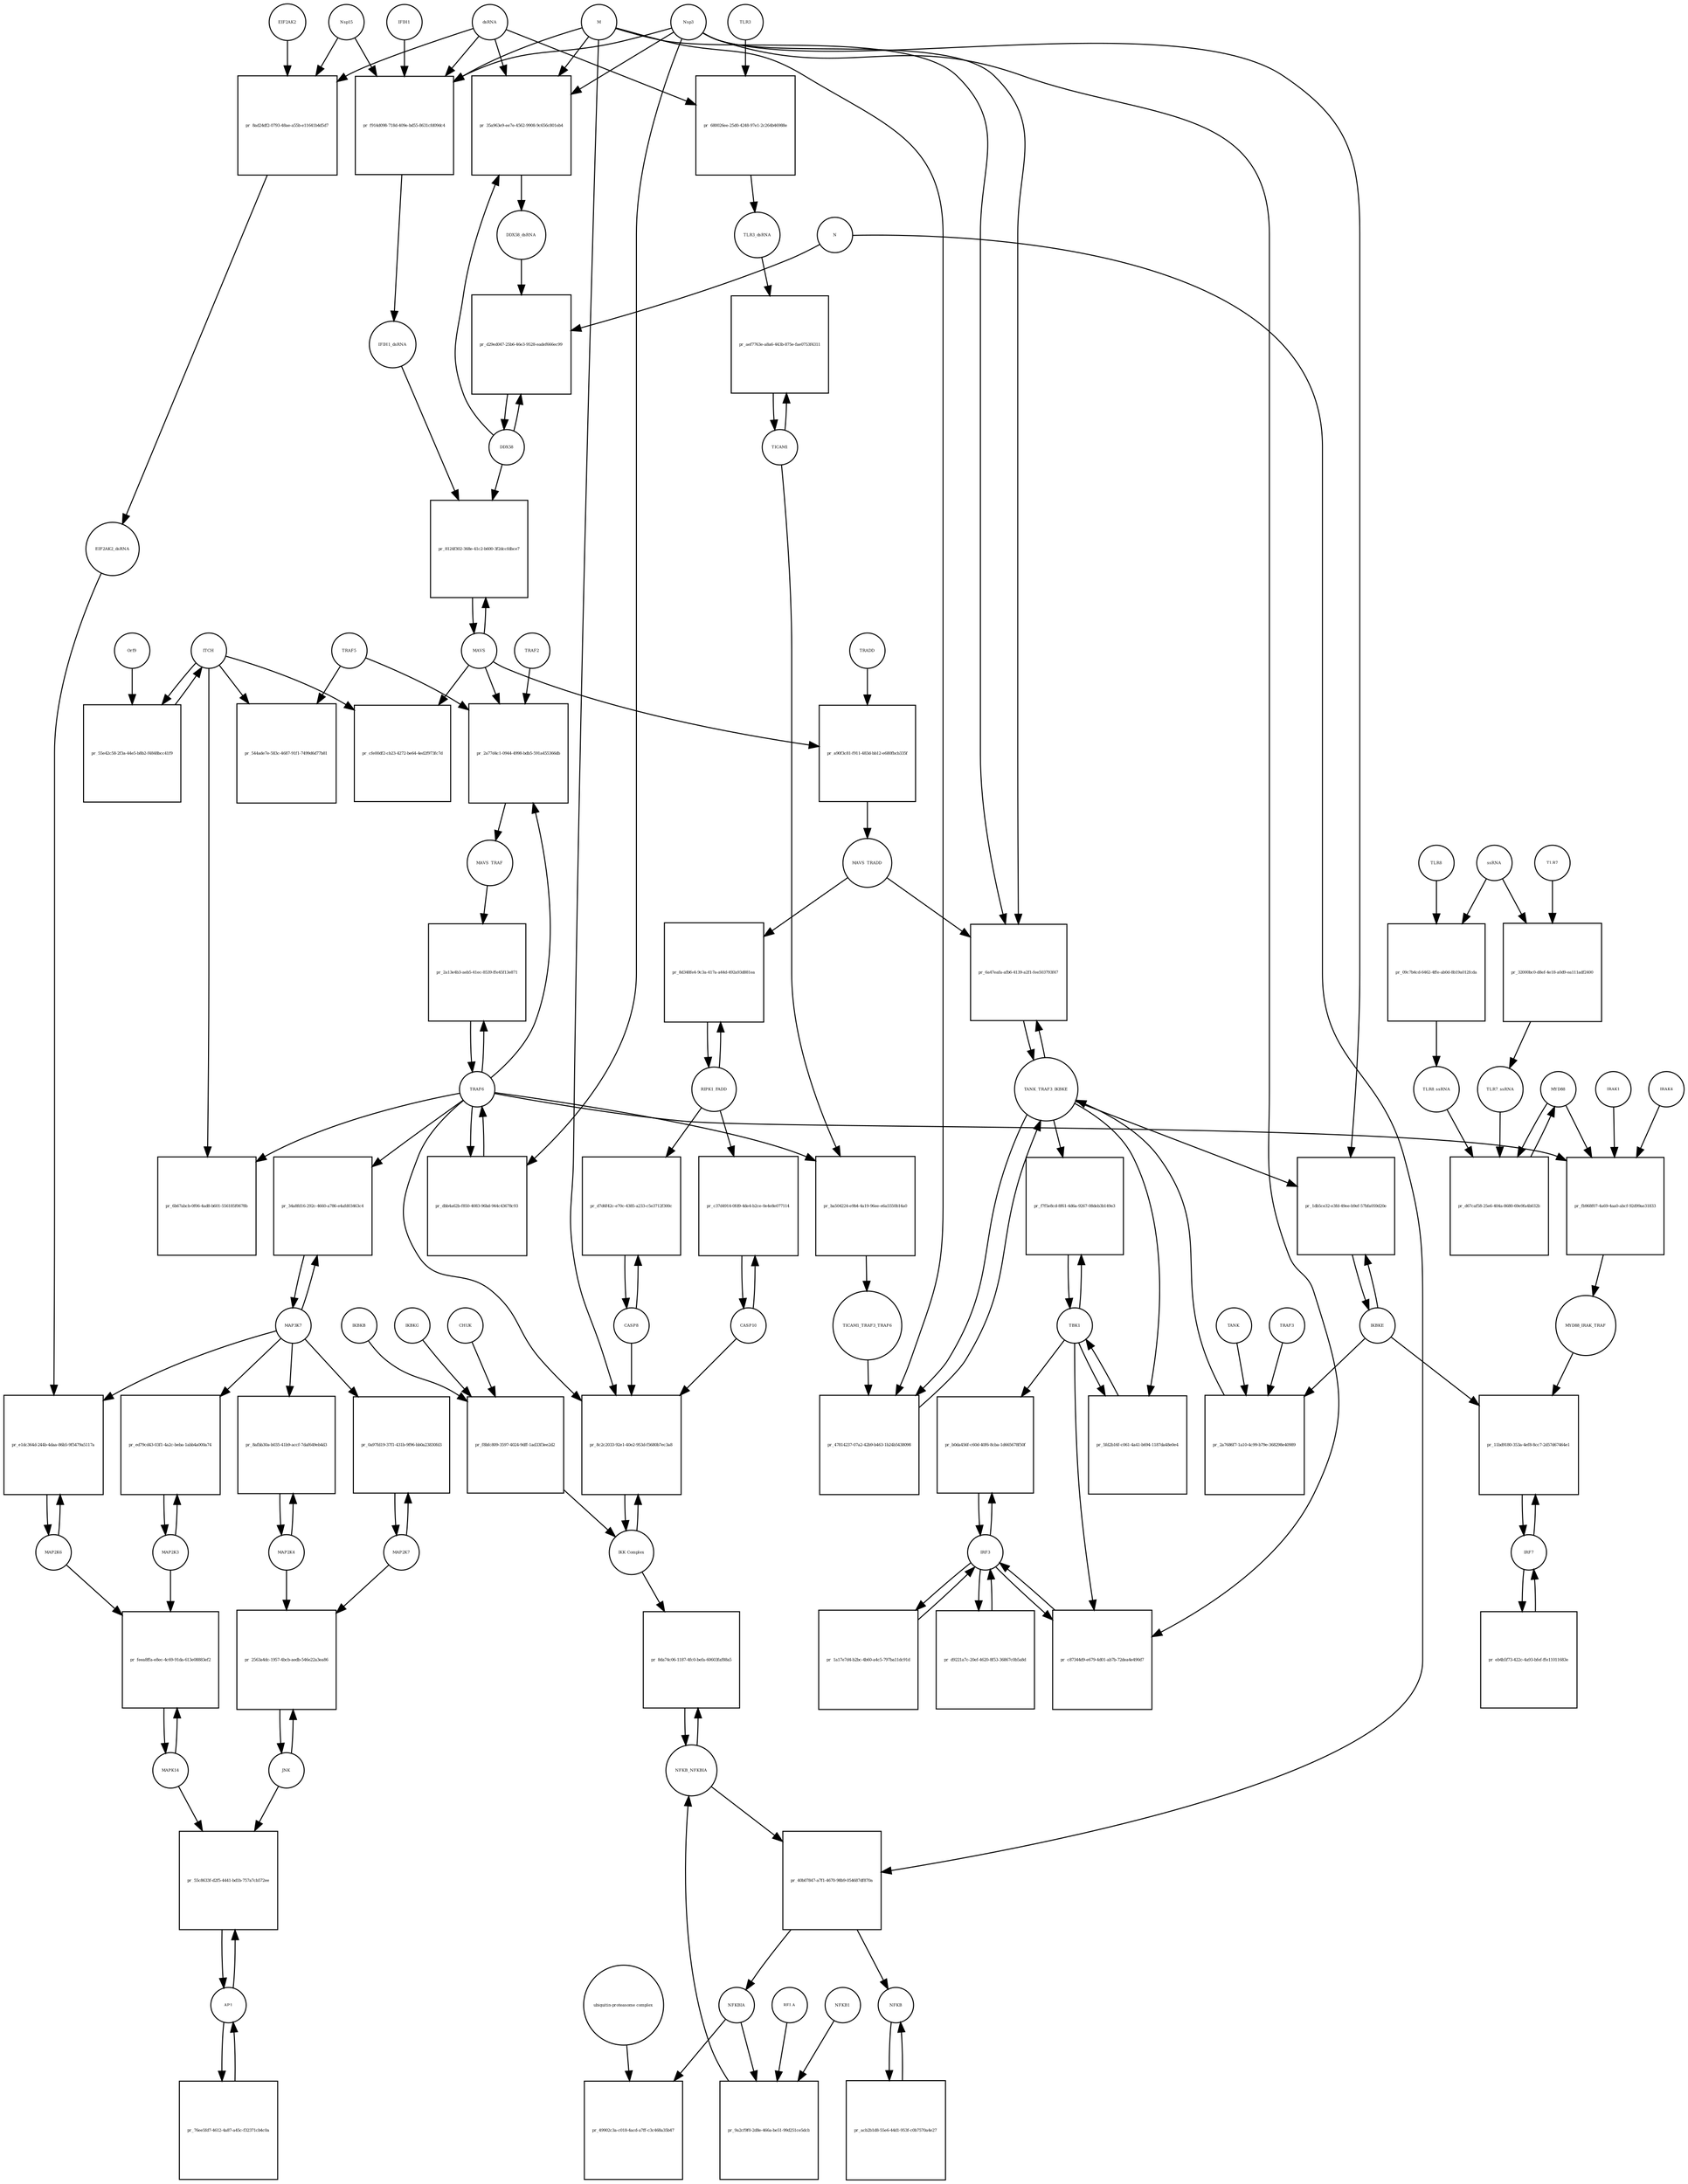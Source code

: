 strict digraph  {
dsRNA [annotation="", bipartite=0, cls="nucleic acid feature", fontsize=4, label=dsRNA, shape=circle];
"pr_35a963e9-ee7e-4562-9908-9c656c801eb4" [annotation="", bipartite=1, cls=process, fontsize=4, label="pr_35a963e9-ee7e-4562-9908-9c656c801eb4", shape=square];
DDX58_dsRNA [annotation="", bipartite=0, cls=complex, fontsize=4, label=DDX58_dsRNA, shape=circle];
M [annotation=urn_miriam_ncbiprotein_1796318601, bipartite=0, cls=macromolecule, fontsize=4, label=M, shape=circle];
Nsp3 [annotation=urn_miriam_ncbiprotein_1802476807, bipartite=0, cls=macromolecule, fontsize=4, label=Nsp3, shape=circle];
DDX58 [annotation=urn_miriam_hgnc_19102, bipartite=0, cls=macromolecule, fontsize=4, label=DDX58, shape=circle];
"pr_f914d098-718d-409e-bd55-8631cfd09dc4" [annotation="", bipartite=1, cls=process, fontsize=4, label="pr_f914d098-718d-409e-bd55-8631cfd09dc4", shape=square];
IFIH1_dsRNA [annotation="", bipartite=0, cls=complex, fontsize=4, label=IFIH1_dsRNA, shape=circle];
Nsp15 [annotation=urn_miriam_ncbiprotein_1802476818, bipartite=0, cls=macromolecule, fontsize=4, label=Nsp15, shape=circle];
IFIH1 [annotation=urn_miriam_hgnc_18873, bipartite=0, cls=macromolecule, fontsize=4, label=IFIH1, shape=circle];
"pr_d29ed047-25b6-46e3-9528-eadef666ec99" [annotation="", bipartite=1, cls=process, fontsize=4, label="pr_d29ed047-25b6-46e3-9528-eadef666ec99", shape=square];
N [annotation=urn_miriam_ncbiprotein_1798174255, bipartite=0, cls=macromolecule, fontsize=4, label=N, shape=circle];
MAVS [annotation=urn_miriam_hgnc_29233, bipartite=0, cls="macromolecule multimer", fontsize=4, label=MAVS, shape=circle];
"pr_8124f302-368e-41c2-b600-3f2dccfdbce7" [annotation="", bipartite=1, cls=process, fontsize=4, label="pr_8124f302-368e-41c2-b600-3f2dccfdbce7", shape=square];
NFKBIA [annotation=urn_miriam_hgnc_7797, bipartite=0, cls=macromolecule, fontsize=4, label=NFKBIA, shape=circle];
"pr_49902c3a-c018-4acd-a7ff-c3c468a35b47" [annotation="", bipartite=1, cls=process, fontsize=4, label="pr_49902c3a-c018-4acd-a7ff-c3c468a35b47", shape=square];
"ubiquitin-proteasome complex" [annotation="", bipartite=0, cls=complex, fontsize=4, label="ubiquitin-proteasome complex", shape=circle];
IRF3 [annotation=urn_miriam_hgnc_6118, bipartite=0, cls=macromolecule, fontsize=4, label=IRF3, shape=circle];
"pr_b0da456f-c60d-40f6-8cba-1d665678f50f" [annotation="", bipartite=1, cls=process, fontsize=4, label="pr_b0da456f-c60d-40f6-8cba-1d665678f50f", shape=square];
TBK1 [annotation="", bipartite=0, cls=macromolecule, fontsize=4, label=TBK1, shape=circle];
"pr_c87344d9-e679-4d01-ab7b-72dea4e490d7" [annotation="", bipartite=1, cls=process, fontsize=4, label="pr_c87344d9-e679-4d01-ab7b-72dea4e490d7", shape=square];
IRF7 [annotation=urn_miriam_hgnc_6122, bipartite=0, cls="macromolecule multimer", fontsize=4, label=IRF7, shape=circle];
"pr_11bd9180-353a-4ef8-8cc7-2d57d67464e1" [annotation="", bipartite=1, cls=process, fontsize=4, label="pr_11bd9180-353a-4ef8-8cc7-2d57d67464e1", shape=square];
IKBKE [annotation=urn_miriam_hgnc_14552, bipartite=0, cls=macromolecule, fontsize=4, label=IKBKE, shape=circle];
MYD88_IRAK_TRAF [annotation="", bipartite=0, cls=complex, fontsize=4, label=MYD88_IRAK_TRAF, shape=circle];
TRAF6 [annotation=urn_miriam_hgnc_12036, bipartite=0, cls=macromolecule, fontsize=4, label=TRAF6, shape=circle];
"pr_2a13e4b3-aeb5-41ec-8539-ffe45f13e871" [annotation="", bipartite=1, cls=process, fontsize=4, label="pr_2a13e4b3-aeb5-41ec-8539-ffe45f13e871", shape=square];
MAVS_TRAF [annotation="", bipartite=0, cls=complex, fontsize=4, label=MAVS_TRAF, shape=circle];
"pr_cfe00df2-cb23-4272-be64-4ed2f973fc7d" [annotation="", bipartite=1, cls=process, fontsize=4, label="pr_cfe00df2-cb23-4272-be64-4ed2f973fc7d", shape=square];
ITCH [annotation="", bipartite=0, cls=macromolecule, fontsize=4, label=ITCH, shape=circle];
TRAF5 [annotation=urn_miriam_hgnc_12035, bipartite=0, cls=macromolecule, fontsize=4, label=TRAF5, shape=circle];
"pr_544ade7e-583c-4687-91f1-7499d6d77b81" [annotation="", bipartite=1, cls=process, fontsize=4, label="pr_544ade7e-583c-4687-91f1-7499d6d77b81", shape=square];
"pr_6b67abcb-0f06-4ad8-b601-556185f0678b" [annotation="", bipartite=1, cls=process, fontsize=4, label="pr_6b67abcb-0f06-4ad8-b601-556185f0678b", shape=square];
TICAM1 [annotation=urn_miriam_hgnc_18348, bipartite=0, cls=macromolecule, fontsize=4, label=TICAM1, shape=circle];
"pr_aef7763e-a8a6-443b-875e-fae0753f4311" [annotation="", bipartite=1, cls=process, fontsize=4, label="pr_aef7763e-a8a6-443b-875e-fae0753f4311", shape=square];
TLR3_dsRNA [annotation="", bipartite=0, cls=complex, fontsize=4, label=TLR3_dsRNA, shape=circle];
TLR3 [annotation=urn_miriam_hgnc_11849, bipartite=0, cls="macromolecule multimer", fontsize=4, label=TLR3, shape=circle];
"pr_680026ee-25d0-4248-97e1-2c264b46988e" [annotation="", bipartite=1, cls=process, fontsize=4, label="pr_680026ee-25d0-4248-97e1-2c264b46988e", shape=square];
"pr_ba504224-e9b4-4a19-96ee-e6a5550b14a0" [annotation="", bipartite=1, cls=process, fontsize=4, label="pr_ba504224-e9b4-4a19-96ee-e6a5550b14a0", shape=square];
TICAM1_TRAF3_TRAF6 [annotation="", bipartite=0, cls=complex, fontsize=4, label=TICAM1_TRAF3_TRAF6, shape=circle];
TANK_TRAF3_IKBKE [annotation="", bipartite=0, cls=complex, fontsize=4, label=TANK_TRAF3_IKBKE, shape=circle];
"pr_47814237-07a2-42b9-b463-1b24b5438098" [annotation="", bipartite=1, cls=process, fontsize=4, label="pr_47814237-07a2-42b9-b463-1b24b5438098", shape=square];
"pr_f7f5e8cd-8f61-4d6a-9267-08deb3b149e3" [annotation="", bipartite=1, cls=process, fontsize=4, label="pr_f7f5e8cd-8f61-4d6a-9267-08deb3b149e3", shape=square];
"pr_1db5ce32-e3fd-49ee-b9ef-57bfa059d20e" [annotation="", bipartite=1, cls=process, fontsize=4, label="pr_1db5ce32-e3fd-49ee-b9ef-57bfa059d20e", shape=square];
MYD88 [annotation="", bipartite=0, cls=macromolecule, fontsize=4, label=MYD88, shape=circle];
"pr_fb968f07-4a69-4aa0-abcf-92d99ae31833" [annotation="", bipartite=1, cls=process, fontsize=4, label="pr_fb968f07-4a69-4aa0-abcf-92d99ae31833", shape=square];
IRAK1 [annotation=urn_miriam_hgnc_6112, bipartite=0, cls=macromolecule, fontsize=4, label=IRAK1, shape=circle];
IRAK4 [annotation=urn_miriam_hgnc_17967, bipartite=0, cls=macromolecule, fontsize=4, label=IRAK4, shape=circle];
TLR7 [annotation=urn_miriam_hgnc_15631, bipartite=0, cls=macromolecule, fontsize=4, label=TLR7, shape=circle];
"pr_32000bc0-d8ef-4e18-a0d9-ea111adf2400" [annotation="", bipartite=1, cls=process, fontsize=4, label="pr_32000bc0-d8ef-4e18-a0d9-ea111adf2400", shape=square];
TLR7_ssRNA [annotation="", bipartite=0, cls=complex, fontsize=4, label=TLR7_ssRNA, shape=circle];
ssRNA [annotation="", bipartite=0, cls="nucleic acid feature", fontsize=4, label=ssRNA, shape=circle];
TLR8 [annotation=urn_miriam_hgnc_15632, bipartite=0, cls=macromolecule, fontsize=4, label=TLR8, shape=circle];
"pr_09c7b4cd-6462-4ffe-ab0d-8b19a012fcda" [annotation="", bipartite=1, cls=process, fontsize=4, label="pr_09c7b4cd-6462-4ffe-ab0d-8b19a012fcda", shape=square];
TLR8_ssRNA [annotation="", bipartite=0, cls=complex, fontsize=4, label=TLR8_ssRNA, shape=circle];
"pr_d67caf58-25e6-404a-8680-69e9fa4b032b" [annotation="", bipartite=1, cls=process, fontsize=4, label="pr_d67caf58-25e6-404a-8680-69e9fa4b032b", shape=square];
MAP3K7 [annotation="", bipartite=0, cls=macromolecule, fontsize=4, label=MAP3K7, shape=circle];
"pr_34a8fd16-292c-4660-a786-e4afd03463c4" [annotation="", bipartite=1, cls=process, fontsize=4, label="pr_34a8fd16-292c-4660-a786-e4afd03463c4", shape=square];
TRAF2 [annotation=urn_miriam_hgnc_12032, bipartite=0, cls=macromolecule, fontsize=4, label=TRAF2, shape=circle];
"pr_2a77d4c1-0944-4998-bdb5-591a455366db" [annotation="", bipartite=1, cls=process, fontsize=4, label="pr_2a77d4c1-0944-4998-bdb5-591a455366db", shape=square];
"pr_55e42c58-2f3a-44e5-b8b2-f4848bcc41f9" [annotation="", bipartite=1, cls=process, fontsize=4, label="pr_55e42c58-2f3a-44e5-b8b2-f4848bcc41f9", shape=square];
Orf9 [annotation=urn_miriam_uniprot_P59636, bipartite=0, cls=macromolecule, fontsize=4, label=Orf9, shape=circle];
"pr_a90f3c81-f911-483d-bb12-e680fbcb335f" [annotation="", bipartite=1, cls=process, fontsize=4, label="pr_a90f3c81-f911-483d-bb12-e680fbcb335f", shape=square];
MAVS_TRADD [annotation="", bipartite=0, cls=complex, fontsize=4, label=MAVS_TRADD, shape=circle];
TRADD [annotation=urn_miriam_hgnc_12030, bipartite=0, cls=macromolecule, fontsize=4, label=TRADD, shape=circle];
"pr_dbb4a62b-f850-4083-96bd-944c43678c93" [annotation="", bipartite=1, cls=process, fontsize=4, label="pr_dbb4a62b-f850-4083-96bd-944c43678c93", shape=square];
AP1 [annotation="", bipartite=0, cls=complex, fontsize=4, label=AP1, shape=circle];
"pr_55c8633f-d2f5-4441-bd1b-757a7cb572ee" [annotation="", bipartite=1, cls=process, fontsize=4, label="pr_55c8633f-d2f5-4441-bd1b-757a7cb572ee", shape=square];
MAPK14 [annotation="", bipartite=0, cls=macromolecule, fontsize=4, label=MAPK14, shape=circle];
JNK [annotation="", bipartite=0, cls=complex, fontsize=4, label=JNK, shape=circle];
"pr_2563a4dc-1957-4bcb-aedb-546e22a3ea86" [annotation="", bipartite=1, cls=process, fontsize=4, label="pr_2563a4dc-1957-4bcb-aedb-546e22a3ea86", shape=square];
MAP2K7 [annotation="", bipartite=0, cls=macromolecule, fontsize=4, label=MAP2K7, shape=circle];
MAP2K4 [annotation="", bipartite=0, cls=macromolecule, fontsize=4, label=MAP2K4, shape=circle];
"pr_8afbb30a-b035-41b9-accf-7daf649eb4d3" [annotation="", bipartite=1, cls=process, fontsize=4, label="pr_8afbb30a-b035-41b9-accf-7daf649eb4d3", shape=square];
"pr_0a97fd19-37f1-431b-9f96-bb0a23830fd3" [annotation="", bipartite=1, cls=process, fontsize=4, label="pr_0a97fd19-37f1-431b-9f96-bb0a23830fd3", shape=square];
MAP2K3 [annotation="", bipartite=0, cls=macromolecule, fontsize=4, label=MAP2K3, shape=circle];
"pr_ed79cd43-03f1-4a2c-beba-1abb4a000a74" [annotation="", bipartite=1, cls=process, fontsize=4, label="pr_ed79cd43-03f1-4a2c-beba-1abb4a000a74", shape=square];
MAP2K6 [annotation="", bipartite=0, cls=macromolecule, fontsize=4, label=MAP2K6, shape=circle];
"pr_e1dc364d-244b-4daa-86b5-9f5479a5117a" [annotation="", bipartite=1, cls=process, fontsize=4, label="pr_e1dc364d-244b-4daa-86b5-9f5479a5117a", shape=square];
EIF2AK2_dsRNA [annotation="", bipartite=0, cls=complex, fontsize=4, label=EIF2AK2_dsRNA, shape=circle];
"pr_8ad24df2-0793-48ae-a55b-e11641b4d5d7" [annotation="", bipartite=1, cls=process, fontsize=4, label="pr_8ad24df2-0793-48ae-a55b-e11641b4d5d7", shape=square];
EIF2AK2 [annotation=urn_miriam_hgnc_9437, bipartite=0, cls=macromolecule, fontsize=4, label=EIF2AK2, shape=circle];
RIPK1_FADD [annotation="", bipartite=0, cls=complex, fontsize=4, label=RIPK1_FADD, shape=circle];
"pr_8d348fe4-9c3a-417a-a44d-492a93d881ea" [annotation="", bipartite=1, cls=process, fontsize=4, label="pr_8d348fe4-9c3a-417a-a44d-492a93d881ea", shape=square];
CASP8 [annotation="", bipartite=0, cls=macromolecule, fontsize=4, label=CASP8, shape=circle];
"pr_d7d6f42c-e70c-4385-a233-c5e3712f300c" [annotation="", bipartite=1, cls=process, fontsize=4, label="pr_d7d6f42c-e70c-4385-a233-c5e3712f300c", shape=square];
CASP10 [annotation="", bipartite=0, cls=macromolecule, fontsize=4, label=CASP10, shape=circle];
"pr_c37d4914-0fd9-4de4-b2ce-0e4e8e077114" [annotation="", bipartite=1, cls=process, fontsize=4, label="pr_c37d4914-0fd9-4de4-b2ce-0e4e8e077114", shape=square];
NFKB_NFKBIA [annotation="", bipartite=0, cls=complex, fontsize=4, label=NFKB_NFKBIA, shape=circle];
"pr_8da74c06-1187-4fc0-befa-60603faf88a5" [annotation="", bipartite=1, cls=process, fontsize=4, label="pr_8da74c06-1187-4fc0-befa-60603faf88a5", shape=square];
"IKK Complex" [annotation="", bipartite=0, cls=complex, fontsize=4, label="IKK Complex", shape=circle];
"pr_40b07847-a7f1-4670-98b9-054687df870a" [annotation="", bipartite=1, cls=process, fontsize=4, label="pr_40b07847-a7f1-4670-98b9-054687df870a", shape=square];
NFKB [annotation="", bipartite=0, cls=complex, fontsize=4, label=NFKB, shape=circle];
"pr_8c2c2033-92e1-40e2-953d-f5680b7ec3a8" [annotation="", bipartite=1, cls=process, fontsize=4, label="pr_8c2c2033-92e1-40e2-953d-f5680b7ec3a8", shape=square];
"pr_9a2cf9f0-2d8e-466a-be51-99d251ce5dcb" [annotation="", bipartite=1, cls=process, fontsize=4, label="pr_9a2cf9f0-2d8e-466a-be51-99d251ce5dcb", shape=square];
RELA [annotation="", bipartite=0, cls=macromolecule, fontsize=4, label=RELA, shape=circle];
NFKB1 [annotation="", bipartite=0, cls=macromolecule, fontsize=4, label=NFKB1, shape=circle];
IKBKG [annotation="", bipartite=0, cls=macromolecule, fontsize=4, label=IKBKG, shape=circle];
"pr_f8bfc809-3597-4024-9dff-1ad33f3ee2d2" [annotation="", bipartite=1, cls=process, fontsize=4, label="pr_f8bfc809-3597-4024-9dff-1ad33f3ee2d2", shape=square];
CHUK [annotation="", bipartite=0, cls=macromolecule, fontsize=4, label=CHUK, shape=circle];
IKBKB [annotation="", bipartite=0, cls=macromolecule, fontsize=4, label=IKBKB, shape=circle];
"pr_6a47eafa-afb6-4139-a2f1-fee503793f47" [annotation="", bipartite=1, cls=process, fontsize=4, label="pr_6a47eafa-afb6-4139-a2f1-fee503793f47", shape=square];
"pr_5fd2b16f-c061-4a41-b694-1187da48e0e4" [annotation="", bipartite=1, cls=process, fontsize=4, label="pr_5fd2b16f-c061-4a41-b694-1187da48e0e4", shape=square];
"pr_feea8ffa-e8ec-4c69-91da-613e08883ef2" [annotation="", bipartite=1, cls=process, fontsize=4, label="pr_feea8ffa-e8ec-4c69-91da-613e08883ef2", shape=square];
TRAF3 [annotation="", bipartite=0, cls=macromolecule, fontsize=4, label=TRAF3, shape=circle];
"pr_2a7686f7-1a10-4c99-b79e-368298e40989" [annotation="", bipartite=1, cls=process, fontsize=4, label="pr_2a7686f7-1a10-4c99-b79e-368298e40989", shape=square];
TANK [annotation="", bipartite=0, cls=macromolecule, fontsize=4, label=TANK, shape=circle];
"pr_76ee5fd7-4612-4a87-a45c-f32371cb4c0a" [annotation="", bipartite=1, cls=process, fontsize=4, label="pr_76ee5fd7-4612-4a87-a45c-f32371cb4c0a", shape=square];
"pr_eb4b5f73-422c-4a93-bfef-ffe11011683e" [annotation="", bipartite=1, cls=process, fontsize=4, label="pr_eb4b5f73-422c-4a93-bfef-ffe11011683e", shape=square];
"pr_1a17e7d4-b2bc-4b60-a4c5-797ba11dc91d" [annotation="", bipartite=1, cls=process, fontsize=4, label="pr_1a17e7d4-b2bc-4b60-a4c5-797ba11dc91d", shape=square];
"pr_acb2b1d8-55e6-44d1-953f-c0b7570a4e27" [annotation="", bipartite=1, cls=process, fontsize=4, label="pr_acb2b1d8-55e6-44d1-953f-c0b7570a4e27", shape=square];
"pr_d9221a7c-20ef-4620-8f53-36867c0b5a8d" [annotation="", bipartite=1, cls=process, fontsize=4, label="pr_d9221a7c-20ef-4620-8f53-36867c0b5a8d", shape=square];
dsRNA -> "pr_35a963e9-ee7e-4562-9908-9c656c801eb4"  [annotation="", interaction_type=consumption];
dsRNA -> "pr_f914d098-718d-409e-bd55-8631cfd09dc4"  [annotation="", interaction_type=consumption];
dsRNA -> "pr_680026ee-25d0-4248-97e1-2c264b46988e"  [annotation="", interaction_type=consumption];
dsRNA -> "pr_8ad24df2-0793-48ae-a55b-e11641b4d5d7"  [annotation="", interaction_type=consumption];
"pr_35a963e9-ee7e-4562-9908-9c656c801eb4" -> DDX58_dsRNA  [annotation="", interaction_type=production];
DDX58_dsRNA -> "pr_d29ed047-25b6-46e3-9528-eadef666ec99"  [annotation="urn_miriam_pubmed_25581309|urn_miriam_pubmed_28148787|urn_miriam_taxonomy_694009", interaction_type=catalysis];
M -> "pr_35a963e9-ee7e-4562-9908-9c656c801eb4"  [annotation="urn_miriam_pubmed_20303872|urn_miriam_pubmed_19380580|urn_miriam_pubmed_31226023|urn_miriam_taxonomy_694009", interaction_type=inhibition];
M -> "pr_f914d098-718d-409e-bd55-8631cfd09dc4"  [annotation="urn_miriam_pubmed_28484023|urn_miriam_pubmed_19380580|urn_miriam_pubmed_31226023|urn_miriam_taxonomy_694009", interaction_type=inhibition];
M -> "pr_47814237-07a2-42b9-b463-1b24b5438098"  [annotation="urn_miriam_pubmed_19380580|urn_miriam_pubmed_19366914|urn_miriam_taxonomy_694009", interaction_type=inhibition];
M -> "pr_8c2c2033-92e1-40e2-953d-f5680b7ec3a8"  [annotation="urn_miriam_pubmed_19366914|urn_miriam_pubmed_20303872|urn_miriam_pubmed_17705188|urn_miriam_pubmed_694009", interaction_type=inhibition];
M -> "pr_6a47eafa-afb6-4139-a2f1-fee503793f47"  [annotation="urn_miriam_pubmed_19366914|urn_miriam_pubmed_27164085|urn_miriam_pubmed_19380580|urn_miriam_taxonomy_694009", interaction_type=inhibition];
Nsp3 -> "pr_35a963e9-ee7e-4562-9908-9c656c801eb4"  [annotation="urn_miriam_pubmed_20303872|urn_miriam_pubmed_19380580|urn_miriam_pubmed_31226023|urn_miriam_taxonomy_694009", interaction_type=inhibition];
Nsp3 -> "pr_f914d098-718d-409e-bd55-8631cfd09dc4"  [annotation="urn_miriam_pubmed_28484023|urn_miriam_pubmed_19380580|urn_miriam_pubmed_31226023|urn_miriam_taxonomy_694009", interaction_type=inhibition];
Nsp3 -> "pr_c87344d9-e679-4d01-ab7b-72dea4e490d7"  [annotation="urn_miriam_pubmed_17761676|urn_miriam_pubmed_31226023|urn_miriam_taxonomy_694009", interaction_type=inhibition];
Nsp3 -> "pr_1db5ce32-e3fd-49ee-b9ef-57bfa059d20e"  [annotation="urn_miriam_pubmed_20303872|urn_miriam_pubmed_31226023|urn_miriam_taxonomy_694009", interaction_type=inhibition];
Nsp3 -> "pr_dbb4a62b-f850-4083-96bd-944c43678c93"  [annotation="urn_miriam_pubmed_27164085|urn_miriam_taxonomy_694009", interaction_type=catalysis];
Nsp3 -> "pr_6a47eafa-afb6-4139-a2f1-fee503793f47"  [annotation="urn_miriam_pubmed_19366914|urn_miriam_pubmed_27164085|urn_miriam_pubmed_19380580|urn_miriam_taxonomy_694009", interaction_type=inhibition];
DDX58 -> "pr_35a963e9-ee7e-4562-9908-9c656c801eb4"  [annotation="", interaction_type=consumption];
DDX58 -> "pr_d29ed047-25b6-46e3-9528-eadef666ec99"  [annotation="", interaction_type=consumption];
DDX58 -> "pr_8124f302-368e-41c2-b600-3f2dccfdbce7"  [annotation=urn_miriam_pubmed_25581309, interaction_type=catalysis];
"pr_f914d098-718d-409e-bd55-8631cfd09dc4" -> IFIH1_dsRNA  [annotation="", interaction_type=production];
IFIH1_dsRNA -> "pr_8124f302-368e-41c2-b600-3f2dccfdbce7"  [annotation=urn_miriam_pubmed_25581309, interaction_type=catalysis];
Nsp15 -> "pr_f914d098-718d-409e-bd55-8631cfd09dc4"  [annotation="urn_miriam_pubmed_28484023|urn_miriam_pubmed_19380580|urn_miriam_pubmed_31226023|urn_miriam_taxonomy_694009", interaction_type=inhibition];
Nsp15 -> "pr_8ad24df2-0793-48ae-a55b-e11641b4d5d7"  [annotation="urn_miriam_pubmed_28484023|urn_miriam_pubmed_19366914|urn_miriam_taxonomy_694009", interaction_type=inhibition];
IFIH1 -> "pr_f914d098-718d-409e-bd55-8631cfd09dc4"  [annotation="", interaction_type=consumption];
"pr_d29ed047-25b6-46e3-9528-eadef666ec99" -> DDX58  [annotation="", interaction_type=production];
N -> "pr_d29ed047-25b6-46e3-9528-eadef666ec99"  [annotation="urn_miriam_pubmed_25581309|urn_miriam_pubmed_28148787|urn_miriam_taxonomy_694009", interaction_type=inhibition];
N -> "pr_40b07847-a7f1-4670-98b9-054687df870a"  [annotation="urn_miriam_pubmed_16143815|urn_miriam_taxonomy_694009", interaction_type=stimulation];
MAVS -> "pr_8124f302-368e-41c2-b600-3f2dccfdbce7"  [annotation="", interaction_type=consumption];
MAVS -> "pr_cfe00df2-cb23-4272-be64-4ed2f973fc7d"  [annotation="", interaction_type=consumption];
MAVS -> "pr_2a77d4c1-0944-4998-bdb5-591a455366db"  [annotation="", interaction_type=consumption];
MAVS -> "pr_a90f3c81-f911-483d-bb12-e680fbcb335f"  [annotation="", interaction_type=consumption];
"pr_8124f302-368e-41c2-b600-3f2dccfdbce7" -> MAVS  [annotation="", interaction_type=production];
NFKBIA -> "pr_49902c3a-c018-4acd-a7ff-c3c468a35b47"  [annotation="", interaction_type=consumption];
NFKBIA -> "pr_9a2cf9f0-2d8e-466a-be51-99d251ce5dcb"  [annotation="", interaction_type=consumption];
"ubiquitin-proteasome complex" -> "pr_49902c3a-c018-4acd-a7ff-c3c468a35b47"  [annotation=urn_miriam_pubmed_20303872, interaction_type=catalysis];
IRF3 -> "pr_b0da456f-c60d-40f6-8cba-1d665678f50f"  [annotation="", interaction_type=consumption];
IRF3 -> "pr_c87344d9-e679-4d01-ab7b-72dea4e490d7"  [annotation="", interaction_type=consumption];
IRF3 -> "pr_1a17e7d4-b2bc-4b60-a4c5-797ba11dc91d"  [annotation="", interaction_type=consumption];
IRF3 -> "pr_d9221a7c-20ef-4620-8f53-36867c0b5a8d"  [annotation="", interaction_type=consumption];
"pr_b0da456f-c60d-40f6-8cba-1d665678f50f" -> IRF3  [annotation="", interaction_type=production];
TBK1 -> "pr_b0da456f-c60d-40f6-8cba-1d665678f50f"  [annotation=urn_miriam_pubmed_25581309, interaction_type=catalysis];
TBK1 -> "pr_c87344d9-e679-4d01-ab7b-72dea4e490d7"  [annotation="urn_miriam_pubmed_17761676|urn_miriam_pubmed_31226023|urn_miriam_taxonomy_694009", interaction_type=catalysis];
TBK1 -> "pr_f7f5e8cd-8f61-4d6a-9267-08deb3b149e3"  [annotation="", interaction_type=consumption];
TBK1 -> "pr_5fd2b16f-c061-4a41-b694-1187da48e0e4"  [annotation="", interaction_type=consumption];
"pr_c87344d9-e679-4d01-ab7b-72dea4e490d7" -> IRF3  [annotation="", interaction_type=production];
IRF7 -> "pr_11bd9180-353a-4ef8-8cc7-2d57d67464e1"  [annotation="", interaction_type=consumption];
IRF7 -> "pr_eb4b5f73-422c-4a93-bfef-ffe11011683e"  [annotation="", interaction_type=consumption];
"pr_11bd9180-353a-4ef8-8cc7-2d57d67464e1" -> IRF7  [annotation="", interaction_type=production];
IKBKE -> "pr_11bd9180-353a-4ef8-8cc7-2d57d67464e1"  [annotation=urn_miriam_pubmed_20303872, interaction_type=catalysis];
IKBKE -> "pr_1db5ce32-e3fd-49ee-b9ef-57bfa059d20e"  [annotation="", interaction_type=consumption];
IKBKE -> "pr_2a7686f7-1a10-4c99-b79e-368298e40989"  [annotation="", interaction_type=consumption];
MYD88_IRAK_TRAF -> "pr_11bd9180-353a-4ef8-8cc7-2d57d67464e1"  [annotation=urn_miriam_pubmed_20303872, interaction_type=catalysis];
TRAF6 -> "pr_2a13e4b3-aeb5-41ec-8539-ffe45f13e871"  [annotation="", interaction_type=consumption];
TRAF6 -> "pr_6b67abcb-0f06-4ad8-b601-556185f0678b"  [annotation="", interaction_type=consumption];
TRAF6 -> "pr_ba504224-e9b4-4a19-96ee-e6a5550b14a0"  [annotation="", interaction_type=consumption];
TRAF6 -> "pr_fb968f07-4a69-4aa0-abcf-92d99ae31833"  [annotation="", interaction_type=consumption];
TRAF6 -> "pr_34a8fd16-292c-4660-a786-e4afd03463c4"  [annotation=urn_miriam_pubmed_19366914, interaction_type=stimulation];
TRAF6 -> "pr_2a77d4c1-0944-4998-bdb5-591a455366db"  [annotation="", interaction_type=consumption];
TRAF6 -> "pr_dbb4a62b-f850-4083-96bd-944c43678c93"  [annotation="", interaction_type=consumption];
TRAF6 -> "pr_8c2c2033-92e1-40e2-953d-f5680b7ec3a8"  [annotation="urn_miriam_pubmed_19366914|urn_miriam_pubmed_20303872|urn_miriam_pubmed_17705188|urn_miriam_pubmed_694009", interaction_type=stimulation];
"pr_2a13e4b3-aeb5-41ec-8539-ffe45f13e871" -> TRAF6  [annotation="", interaction_type=production];
MAVS_TRAF -> "pr_2a13e4b3-aeb5-41ec-8539-ffe45f13e871"  [annotation=urn_miriam_pubmed_19366914, interaction_type=catalysis];
ITCH -> "pr_cfe00df2-cb23-4272-be64-4ed2f973fc7d"  [annotation=urn_miriam_pubmed_25135833, interaction_type=catalysis];
ITCH -> "pr_544ade7e-583c-4687-91f1-7499d6d77b81"  [annotation=urn_miriam_pubmed_25135833, interaction_type=catalysis];
ITCH -> "pr_6b67abcb-0f06-4ad8-b601-556185f0678b"  [annotation=urn_miriam_pubmed_25135833, interaction_type=catalysis];
ITCH -> "pr_55e42c58-2f3a-44e5-b8b2-f4848bcc41f9"  [annotation="", interaction_type=consumption];
TRAF5 -> "pr_544ade7e-583c-4687-91f1-7499d6d77b81"  [annotation="", interaction_type=consumption];
TRAF5 -> "pr_2a77d4c1-0944-4998-bdb5-591a455366db"  [annotation="", interaction_type=consumption];
TICAM1 -> "pr_aef7763e-a8a6-443b-875e-fae0753f4311"  [annotation="", interaction_type=consumption];
TICAM1 -> "pr_ba504224-e9b4-4a19-96ee-e6a5550b14a0"  [annotation="", interaction_type=consumption];
"pr_aef7763e-a8a6-443b-875e-fae0753f4311" -> TICAM1  [annotation="", interaction_type=production];
TLR3_dsRNA -> "pr_aef7763e-a8a6-443b-875e-fae0753f4311"  [annotation=urn_miriam_pubmed_20303872, interaction_type=stimulation];
TLR3 -> "pr_680026ee-25d0-4248-97e1-2c264b46988e"  [annotation="", interaction_type=consumption];
"pr_680026ee-25d0-4248-97e1-2c264b46988e" -> TLR3_dsRNA  [annotation="", interaction_type=production];
"pr_ba504224-e9b4-4a19-96ee-e6a5550b14a0" -> TICAM1_TRAF3_TRAF6  [annotation="", interaction_type=production];
TICAM1_TRAF3_TRAF6 -> "pr_47814237-07a2-42b9-b463-1b24b5438098"  [annotation="urn_miriam_pubmed_19380580|urn_miriam_pubmed_19366914|urn_miriam_taxonomy_694009", interaction_type=stimulation];
TANK_TRAF3_IKBKE -> "pr_47814237-07a2-42b9-b463-1b24b5438098"  [annotation="", interaction_type=consumption];
TANK_TRAF3_IKBKE -> "pr_f7f5e8cd-8f61-4d6a-9267-08deb3b149e3"  [annotation=urn_miriam_pubmed_20303872, interaction_type=stimulation];
TANK_TRAF3_IKBKE -> "pr_1db5ce32-e3fd-49ee-b9ef-57bfa059d20e"  [annotation="urn_miriam_pubmed_20303872|urn_miriam_pubmed_31226023|urn_miriam_taxonomy_694009", interaction_type=stimulation];
TANK_TRAF3_IKBKE -> "pr_6a47eafa-afb6-4139-a2f1-fee503793f47"  [annotation="", interaction_type=consumption];
TANK_TRAF3_IKBKE -> "pr_5fd2b16f-c061-4a41-b694-1187da48e0e4"  [annotation=urn_miriam_pubmed_19366914, interaction_type=stimulation];
"pr_47814237-07a2-42b9-b463-1b24b5438098" -> TANK_TRAF3_IKBKE  [annotation="", interaction_type=production];
"pr_f7f5e8cd-8f61-4d6a-9267-08deb3b149e3" -> TBK1  [annotation="", interaction_type=production];
"pr_1db5ce32-e3fd-49ee-b9ef-57bfa059d20e" -> IKBKE  [annotation="", interaction_type=production];
MYD88 -> "pr_fb968f07-4a69-4aa0-abcf-92d99ae31833"  [annotation="", interaction_type=consumption];
MYD88 -> "pr_d67caf58-25e6-404a-8680-69e9fa4b032b"  [annotation="", interaction_type=consumption];
"pr_fb968f07-4a69-4aa0-abcf-92d99ae31833" -> MYD88_IRAK_TRAF  [annotation="", interaction_type=production];
IRAK1 -> "pr_fb968f07-4a69-4aa0-abcf-92d99ae31833"  [annotation="", interaction_type=consumption];
IRAK4 -> "pr_fb968f07-4a69-4aa0-abcf-92d99ae31833"  [annotation="", interaction_type=consumption];
TLR7 -> "pr_32000bc0-d8ef-4e18-a0d9-ea111adf2400"  [annotation="", interaction_type=consumption];
"pr_32000bc0-d8ef-4e18-a0d9-ea111adf2400" -> TLR7_ssRNA  [annotation="", interaction_type=production];
TLR7_ssRNA -> "pr_d67caf58-25e6-404a-8680-69e9fa4b032b"  [annotation=urn_miriam_pubmed_19366914, interaction_type=stimulation];
ssRNA -> "pr_32000bc0-d8ef-4e18-a0d9-ea111adf2400"  [annotation="", interaction_type=consumption];
ssRNA -> "pr_09c7b4cd-6462-4ffe-ab0d-8b19a012fcda"  [annotation="", interaction_type=consumption];
TLR8 -> "pr_09c7b4cd-6462-4ffe-ab0d-8b19a012fcda"  [annotation="", interaction_type=consumption];
"pr_09c7b4cd-6462-4ffe-ab0d-8b19a012fcda" -> TLR8_ssRNA  [annotation="", interaction_type=production];
TLR8_ssRNA -> "pr_d67caf58-25e6-404a-8680-69e9fa4b032b"  [annotation=urn_miriam_pubmed_19366914, interaction_type=stimulation];
"pr_d67caf58-25e6-404a-8680-69e9fa4b032b" -> MYD88  [annotation="", interaction_type=production];
MAP3K7 -> "pr_34a8fd16-292c-4660-a786-e4afd03463c4"  [annotation="", interaction_type=consumption];
MAP3K7 -> "pr_8afbb30a-b035-41b9-accf-7daf649eb4d3"  [annotation=urn_miriam_pubmed_19366914, interaction_type=catalysis];
MAP3K7 -> "pr_0a97fd19-37f1-431b-9f96-bb0a23830fd3"  [annotation=urn_miriam_pubmed_19366914, interaction_type=catalysis];
MAP3K7 -> "pr_ed79cd43-03f1-4a2c-beba-1abb4a000a74"  [annotation=urn_miriam_pubmed_19366914, interaction_type=catalysis];
MAP3K7 -> "pr_e1dc364d-244b-4daa-86b5-9f5479a5117a"  [annotation=urn_miriam_pubmed_19366914, interaction_type=catalysis];
"pr_34a8fd16-292c-4660-a786-e4afd03463c4" -> MAP3K7  [annotation="", interaction_type=production];
TRAF2 -> "pr_2a77d4c1-0944-4998-bdb5-591a455366db"  [annotation="", interaction_type=consumption];
"pr_2a77d4c1-0944-4998-bdb5-591a455366db" -> MAVS_TRAF  [annotation="", interaction_type=production];
"pr_55e42c58-2f3a-44e5-b8b2-f4848bcc41f9" -> ITCH  [annotation="", interaction_type=production];
Orf9 -> "pr_55e42c58-2f3a-44e5-b8b2-f4848bcc41f9"  [annotation="urn_miriam_pubmed_25135833|urn_miriam_taxonomy_694009", interaction_type=stimulation];
"pr_a90f3c81-f911-483d-bb12-e680fbcb335f" -> MAVS_TRADD  [annotation="", interaction_type=production];
MAVS_TRADD -> "pr_8d348fe4-9c3a-417a-a44d-492a93d881ea"  [annotation=urn_miriam_pubmed_19366914, interaction_type=stimulation];
MAVS_TRADD -> "pr_6a47eafa-afb6-4139-a2f1-fee503793f47"  [annotation="urn_miriam_pubmed_19366914|urn_miriam_pubmed_27164085|urn_miriam_pubmed_19380580|urn_miriam_taxonomy_694009", interaction_type=stimulation];
TRADD -> "pr_a90f3c81-f911-483d-bb12-e680fbcb335f"  [annotation="", interaction_type=consumption];
"pr_dbb4a62b-f850-4083-96bd-944c43678c93" -> TRAF6  [annotation="", interaction_type=production];
AP1 -> "pr_55c8633f-d2f5-4441-bd1b-757a7cb572ee"  [annotation="", interaction_type=consumption];
AP1 -> "pr_76ee5fd7-4612-4a87-a45c-f32371cb4c0a"  [annotation="", interaction_type=consumption];
"pr_55c8633f-d2f5-4441-bd1b-757a7cb572ee" -> AP1  [annotation="", interaction_type=production];
MAPK14 -> "pr_55c8633f-d2f5-4441-bd1b-757a7cb572ee"  [annotation=urn_miriam_pubmed_19366914, interaction_type=stimulation];
MAPK14 -> "pr_feea8ffa-e8ec-4c69-91da-613e08883ef2"  [annotation="", interaction_type=consumption];
JNK -> "pr_55c8633f-d2f5-4441-bd1b-757a7cb572ee"  [annotation=urn_miriam_pubmed_19366914, interaction_type=stimulation];
JNK -> "pr_2563a4dc-1957-4bcb-aedb-546e22a3ea86"  [annotation="", interaction_type=consumption];
"pr_2563a4dc-1957-4bcb-aedb-546e22a3ea86" -> JNK  [annotation="", interaction_type=production];
MAP2K7 -> "pr_2563a4dc-1957-4bcb-aedb-546e22a3ea86"  [annotation=urn_miriam_pubmed_19366914, interaction_type=catalysis];
MAP2K7 -> "pr_0a97fd19-37f1-431b-9f96-bb0a23830fd3"  [annotation="", interaction_type=consumption];
MAP2K4 -> "pr_2563a4dc-1957-4bcb-aedb-546e22a3ea86"  [annotation=urn_miriam_pubmed_19366914, interaction_type=catalysis];
MAP2K4 -> "pr_8afbb30a-b035-41b9-accf-7daf649eb4d3"  [annotation="", interaction_type=consumption];
"pr_8afbb30a-b035-41b9-accf-7daf649eb4d3" -> MAP2K4  [annotation="", interaction_type=production];
"pr_0a97fd19-37f1-431b-9f96-bb0a23830fd3" -> MAP2K7  [annotation="", interaction_type=production];
MAP2K3 -> "pr_ed79cd43-03f1-4a2c-beba-1abb4a000a74"  [annotation="", interaction_type=consumption];
MAP2K3 -> "pr_feea8ffa-e8ec-4c69-91da-613e08883ef2"  [annotation=urn_miriam_pubmed_19366914, interaction_type=catalysis];
"pr_ed79cd43-03f1-4a2c-beba-1abb4a000a74" -> MAP2K3  [annotation="", interaction_type=production];
MAP2K6 -> "pr_e1dc364d-244b-4daa-86b5-9f5479a5117a"  [annotation="", interaction_type=consumption];
MAP2K6 -> "pr_feea8ffa-e8ec-4c69-91da-613e08883ef2"  [annotation=urn_miriam_pubmed_19366914, interaction_type=catalysis];
"pr_e1dc364d-244b-4daa-86b5-9f5479a5117a" -> MAP2K6  [annotation="", interaction_type=production];
EIF2AK2_dsRNA -> "pr_e1dc364d-244b-4daa-86b5-9f5479a5117a"  [annotation=urn_miriam_pubmed_19366914, interaction_type=stimulation];
"pr_8ad24df2-0793-48ae-a55b-e11641b4d5d7" -> EIF2AK2_dsRNA  [annotation="", interaction_type=production];
EIF2AK2 -> "pr_8ad24df2-0793-48ae-a55b-e11641b4d5d7"  [annotation="", interaction_type=consumption];
RIPK1_FADD -> "pr_8d348fe4-9c3a-417a-a44d-492a93d881ea"  [annotation="", interaction_type=consumption];
RIPK1_FADD -> "pr_d7d6f42c-e70c-4385-a233-c5e3712f300c"  [annotation=urn_miriam_pubmed_19366914, interaction_type=stimulation];
RIPK1_FADD -> "pr_c37d4914-0fd9-4de4-b2ce-0e4e8e077114"  [annotation=urn_miriam_pubmed_20303872, interaction_type=stimulation];
"pr_8d348fe4-9c3a-417a-a44d-492a93d881ea" -> RIPK1_FADD  [annotation="", interaction_type=production];
CASP8 -> "pr_d7d6f42c-e70c-4385-a233-c5e3712f300c"  [annotation="", interaction_type=consumption];
CASP8 -> "pr_8c2c2033-92e1-40e2-953d-f5680b7ec3a8"  [annotation="urn_miriam_pubmed_19366914|urn_miriam_pubmed_20303872|urn_miriam_pubmed_17705188|urn_miriam_pubmed_694009", interaction_type=stimulation];
"pr_d7d6f42c-e70c-4385-a233-c5e3712f300c" -> CASP8  [annotation="", interaction_type=production];
CASP10 -> "pr_c37d4914-0fd9-4de4-b2ce-0e4e8e077114"  [annotation="", interaction_type=consumption];
CASP10 -> "pr_8c2c2033-92e1-40e2-953d-f5680b7ec3a8"  [annotation="urn_miriam_pubmed_19366914|urn_miriam_pubmed_20303872|urn_miriam_pubmed_17705188|urn_miriam_pubmed_694009", interaction_type=stimulation];
"pr_c37d4914-0fd9-4de4-b2ce-0e4e8e077114" -> CASP10  [annotation="", interaction_type=production];
NFKB_NFKBIA -> "pr_8da74c06-1187-4fc0-befa-60603faf88a5"  [annotation="", interaction_type=consumption];
NFKB_NFKBIA -> "pr_40b07847-a7f1-4670-98b9-054687df870a"  [annotation="", interaction_type=consumption];
"pr_8da74c06-1187-4fc0-befa-60603faf88a5" -> NFKB_NFKBIA  [annotation="", interaction_type=production];
"IKK Complex" -> "pr_8da74c06-1187-4fc0-befa-60603faf88a5"  [annotation=urn_miriam_pubmed_19366914, interaction_type=catalysis];
"IKK Complex" -> "pr_8c2c2033-92e1-40e2-953d-f5680b7ec3a8"  [annotation="", interaction_type=consumption];
"pr_40b07847-a7f1-4670-98b9-054687df870a" -> NFKB  [annotation="", interaction_type=production];
"pr_40b07847-a7f1-4670-98b9-054687df870a" -> NFKBIA  [annotation="", interaction_type=production];
NFKB -> "pr_acb2b1d8-55e6-44d1-953f-c0b7570a4e27"  [annotation="", interaction_type=consumption];
"pr_8c2c2033-92e1-40e2-953d-f5680b7ec3a8" -> "IKK Complex"  [annotation="", interaction_type=production];
"pr_9a2cf9f0-2d8e-466a-be51-99d251ce5dcb" -> NFKB_NFKBIA  [annotation="", interaction_type=production];
RELA -> "pr_9a2cf9f0-2d8e-466a-be51-99d251ce5dcb"  [annotation="", interaction_type=consumption];
NFKB1 -> "pr_9a2cf9f0-2d8e-466a-be51-99d251ce5dcb"  [annotation="", interaction_type=consumption];
IKBKG -> "pr_f8bfc809-3597-4024-9dff-1ad33f3ee2d2"  [annotation="", interaction_type=consumption];
"pr_f8bfc809-3597-4024-9dff-1ad33f3ee2d2" -> "IKK Complex"  [annotation="", interaction_type=production];
CHUK -> "pr_f8bfc809-3597-4024-9dff-1ad33f3ee2d2"  [annotation="", interaction_type=consumption];
IKBKB -> "pr_f8bfc809-3597-4024-9dff-1ad33f3ee2d2"  [annotation="", interaction_type=consumption];
"pr_6a47eafa-afb6-4139-a2f1-fee503793f47" -> TANK_TRAF3_IKBKE  [annotation="", interaction_type=production];
"pr_5fd2b16f-c061-4a41-b694-1187da48e0e4" -> TBK1  [annotation="", interaction_type=production];
"pr_feea8ffa-e8ec-4c69-91da-613e08883ef2" -> MAPK14  [annotation="", interaction_type=production];
TRAF3 -> "pr_2a7686f7-1a10-4c99-b79e-368298e40989"  [annotation="", interaction_type=consumption];
"pr_2a7686f7-1a10-4c99-b79e-368298e40989" -> TANK_TRAF3_IKBKE  [annotation="", interaction_type=production];
TANK -> "pr_2a7686f7-1a10-4c99-b79e-368298e40989"  [annotation="", interaction_type=consumption];
"pr_76ee5fd7-4612-4a87-a45c-f32371cb4c0a" -> AP1  [annotation="", interaction_type=production];
"pr_eb4b5f73-422c-4a93-bfef-ffe11011683e" -> IRF7  [annotation="", interaction_type=production];
"pr_1a17e7d4-b2bc-4b60-a4c5-797ba11dc91d" -> IRF3  [annotation="", interaction_type=production];
"pr_acb2b1d8-55e6-44d1-953f-c0b7570a4e27" -> NFKB  [annotation="", interaction_type=production];
"pr_d9221a7c-20ef-4620-8f53-36867c0b5a8d" -> IRF3  [annotation="", interaction_type=production];
}
